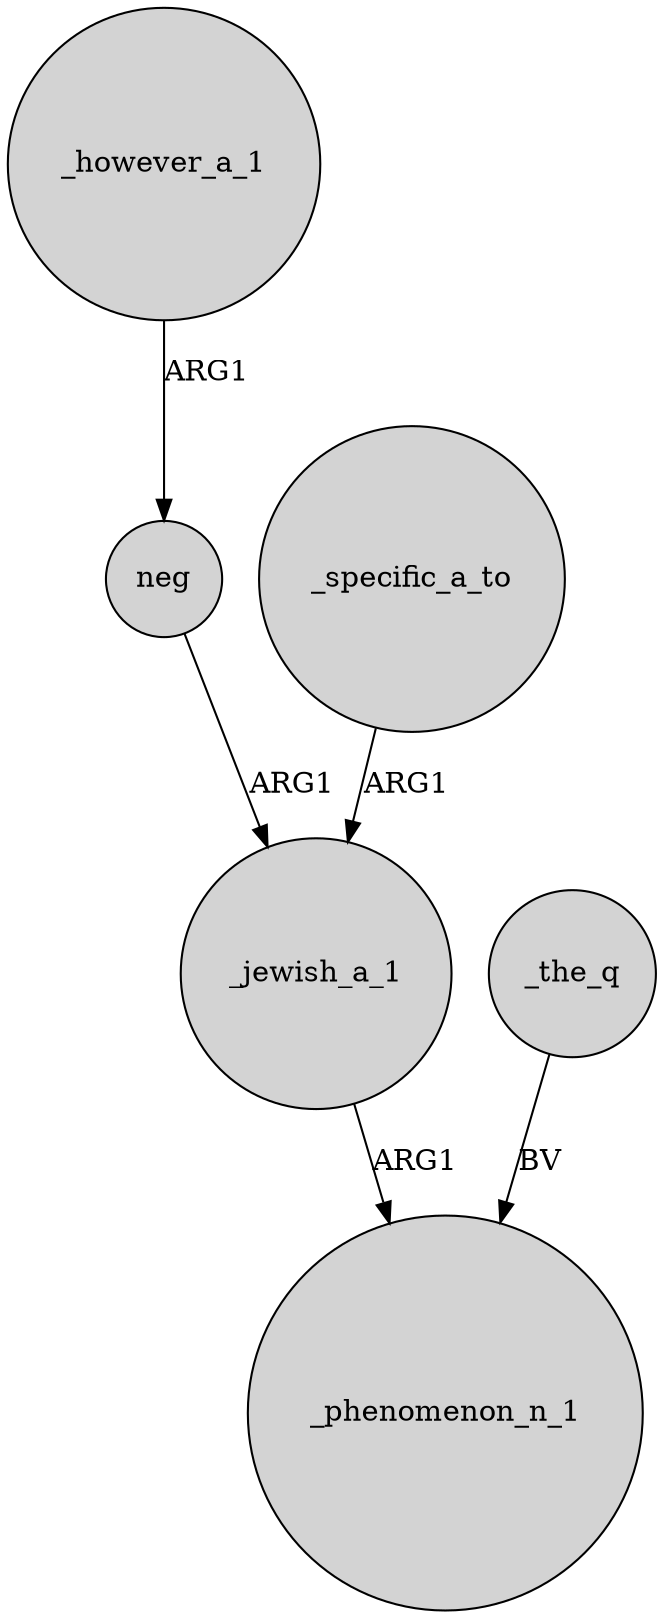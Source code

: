 digraph {
	node [shape=circle style=filled]
	_however_a_1 -> neg [label=ARG1]
	_the_q -> _phenomenon_n_1 [label=BV]
	_jewish_a_1 -> _phenomenon_n_1 [label=ARG1]
	_specific_a_to -> _jewish_a_1 [label=ARG1]
	neg -> _jewish_a_1 [label=ARG1]
}
